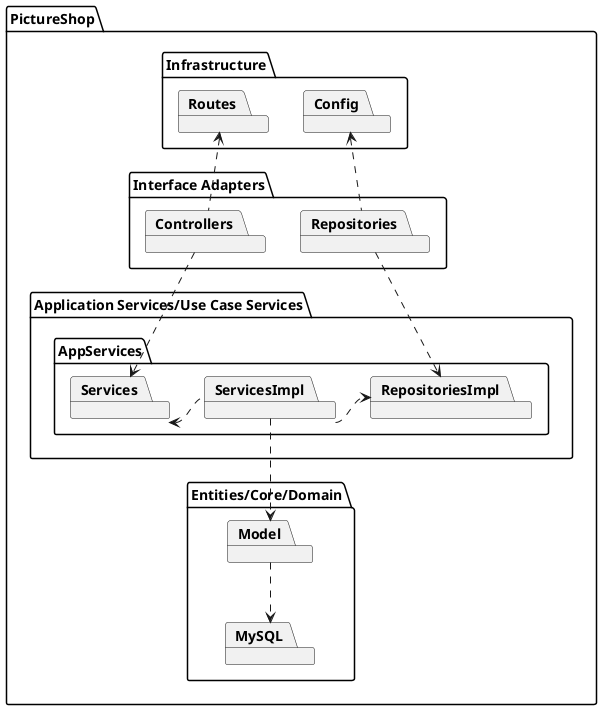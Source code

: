 @startuml
'https://plantuml.com/component-diagram

package "PictureShop" {

    package "Infrastructure" {
      package "Config"{
      }
      package "Routes"{
      }
    }

    package "Interface Adapters" {
      package "Repositories"{
      }
      package "Controllers"{
      }
    }

    package "Application Services/Use Case Services" {
        package "AppServices" {
        package RepositoriesImpl{
        }
        package "ServicesImpl"{
        }
        package "Services"{
        }
        }
    }

    package "Entities/Core/Domain" {

        package "Model"{
        }
        package "MySQL"{
        }
    }
}

[Config] <.. [Repositories]
[Routes]<..[Controllers]
[Controllers]..> [Services]
[Repositories] ..> [RepositoriesImpl]
[ServicesImpl] ..> [Model]
[ServicesImpl] .left.> [Services]
[ServicesImpl] .right.> [RepositoriesImpl]
[Model]..> [MySQL]
@enduml